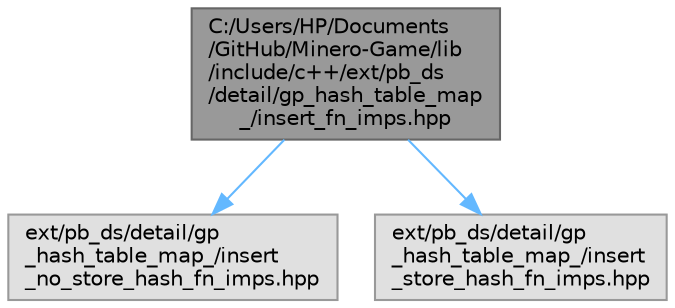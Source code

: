 digraph "C:/Users/HP/Documents/GitHub/Minero-Game/lib/include/c++/ext/pb_ds/detail/gp_hash_table_map_/insert_fn_imps.hpp"
{
 // LATEX_PDF_SIZE
  bgcolor="transparent";
  edge [fontname=Helvetica,fontsize=10,labelfontname=Helvetica,labelfontsize=10];
  node [fontname=Helvetica,fontsize=10,shape=box,height=0.2,width=0.4];
  Node1 [id="Node000001",label="C:/Users/HP/Documents\l/GitHub/Minero-Game/lib\l/include/c++/ext/pb_ds\l/detail/gp_hash_table_map\l_/insert_fn_imps.hpp",height=0.2,width=0.4,color="gray40", fillcolor="grey60", style="filled", fontcolor="black",tooltip=" "];
  Node1 -> Node2 [id="edge1_Node000001_Node000002",color="steelblue1",style="solid",tooltip=" "];
  Node2 [id="Node000002",label="ext/pb_ds/detail/gp\l_hash_table_map_/insert\l_no_store_hash_fn_imps.hpp",height=0.2,width=0.4,color="grey60", fillcolor="#E0E0E0", style="filled",tooltip=" "];
  Node1 -> Node3 [id="edge2_Node000001_Node000003",color="steelblue1",style="solid",tooltip=" "];
  Node3 [id="Node000003",label="ext/pb_ds/detail/gp\l_hash_table_map_/insert\l_store_hash_fn_imps.hpp",height=0.2,width=0.4,color="grey60", fillcolor="#E0E0E0", style="filled",tooltip=" "];
}
